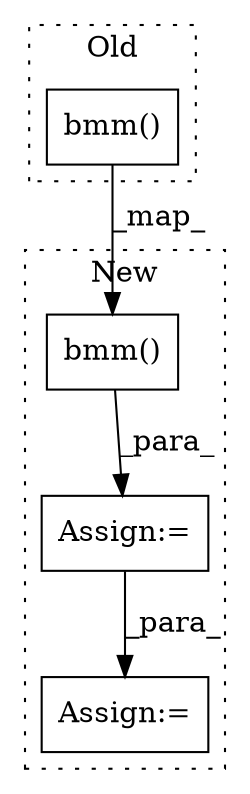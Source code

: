 digraph G {
subgraph cluster0 {
1 [label="bmm()" a="75" s="3700,3716" l="10,1" shape="box"];
label = "Old";
style="dotted";
}
subgraph cluster1 {
2 [label="bmm()" a="75" s="3917,3933" l="10,1" shape="box"];
3 [label="Assign:=" a="68" s="3973" l="3" shape="box"];
4 [label="Assign:=" a="68" s="3914" l="3" shape="box"];
label = "New";
style="dotted";
}
1 -> 2 [label="_map_"];
2 -> 4 [label="_para_"];
4 -> 3 [label="_para_"];
}